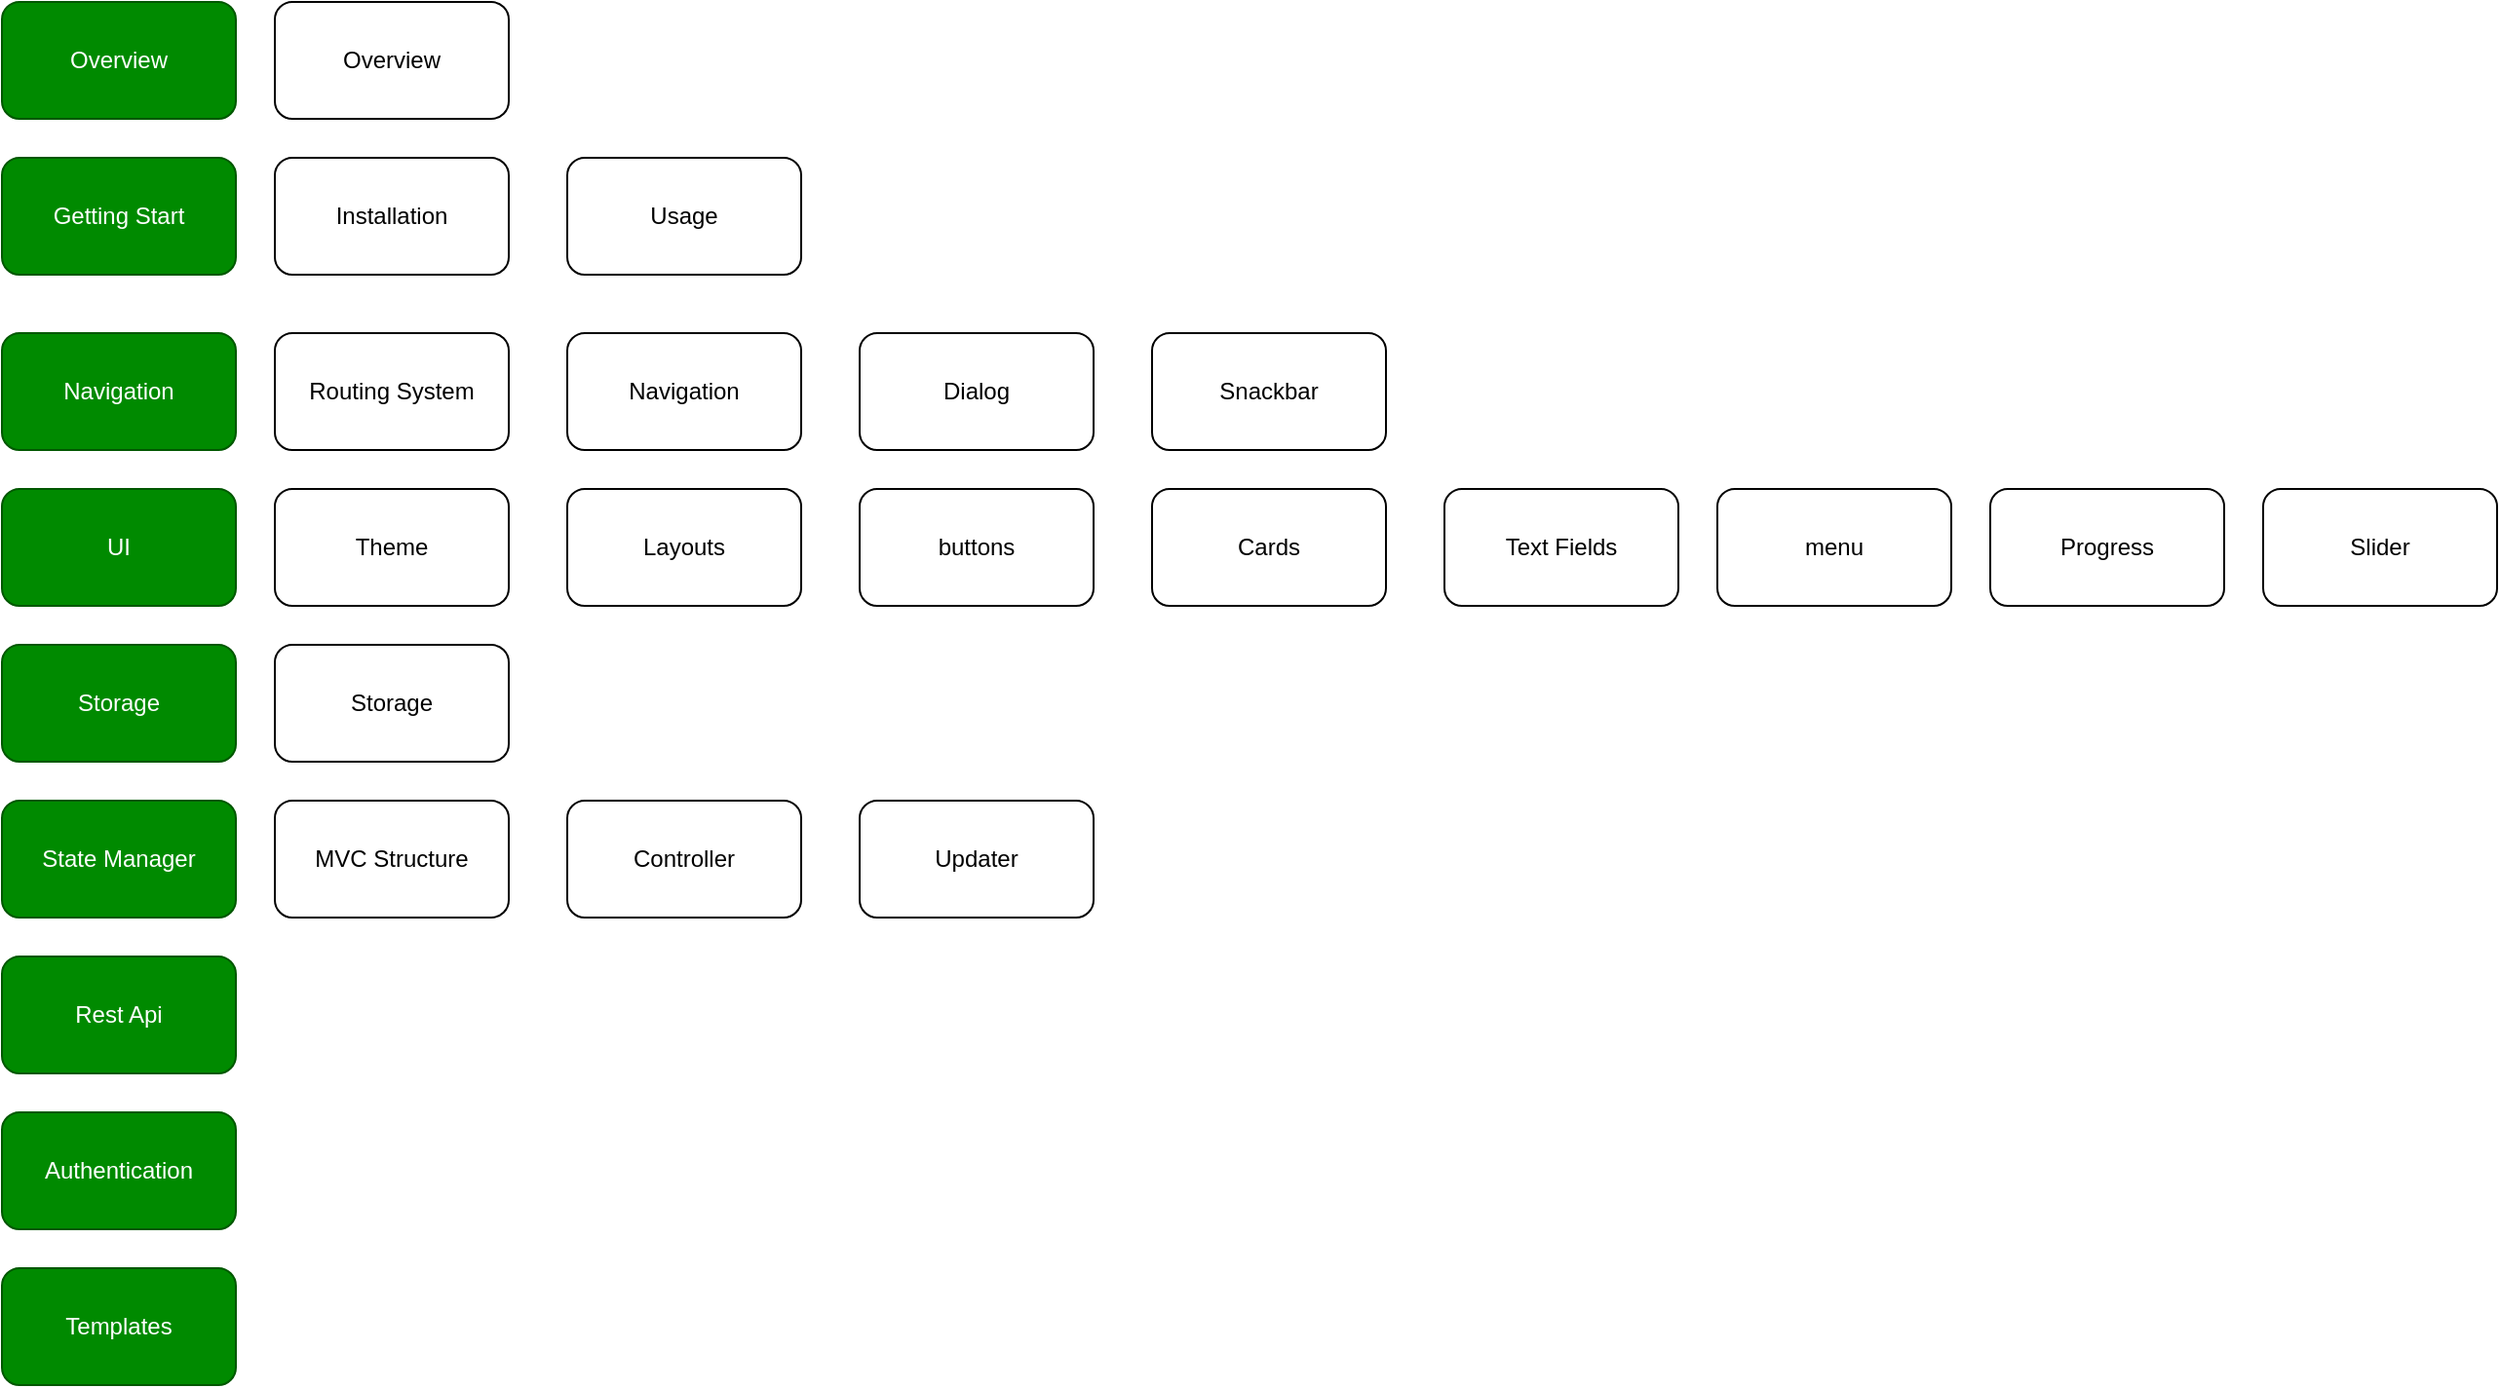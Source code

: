 <mxfile>
    <diagram id="cromOe530kzngJrkywbv" name="Fatima">
        <mxGraphModel dx="541" dy="501" grid="1" gridSize="10" guides="1" tooltips="1" connect="1" arrows="1" fold="1" page="1" pageScale="1" pageWidth="850" pageHeight="1100" math="0" shadow="0">
            <root>
                <mxCell id="0"/>
                <mxCell id="1" parent="0"/>
                <mxCell id="9TP8QGbZfTfuBhrNNVxX-1" value="UI" style="rounded=1;whiteSpace=wrap;html=1;fillColor=#008a00;fontColor=#ffffff;strokeColor=#005700;" parent="1" vertex="1">
                    <mxGeometry x="40" y="290" width="120" height="60" as="geometry"/>
                </mxCell>
                <mxCell id="9TP8QGbZfTfuBhrNNVxX-2" value="Storage" style="rounded=1;whiteSpace=wrap;html=1;fillColor=#008a00;fontColor=#ffffff;strokeColor=#005700;" parent="1" vertex="1">
                    <mxGeometry x="40" y="370" width="120" height="60" as="geometry"/>
                </mxCell>
                <mxCell id="9TP8QGbZfTfuBhrNNVxX-3" value="State Manager" style="rounded=1;whiteSpace=wrap;html=1;fillColor=#008a00;fontColor=#ffffff;strokeColor=#005700;" parent="1" vertex="1">
                    <mxGeometry x="40" y="450" width="120" height="60" as="geometry"/>
                </mxCell>
                <mxCell id="2" value="Getting Start" style="rounded=1;whiteSpace=wrap;html=1;fillColor=#008a00;fontColor=#ffffff;strokeColor=#005700;" parent="1" vertex="1">
                    <mxGeometry x="40" y="120" width="120" height="60" as="geometry"/>
                </mxCell>
                <mxCell id="3" value="Overview" style="rounded=1;whiteSpace=wrap;html=1;fillColor=#008a00;fontColor=#ffffff;strokeColor=#005700;" parent="1" vertex="1">
                    <mxGeometry x="40" y="40" width="120" height="60" as="geometry"/>
                </mxCell>
                <mxCell id="4" value="Templates" style="rounded=1;whiteSpace=wrap;html=1;fillColor=#008a00;fontColor=#ffffff;strokeColor=#005700;" parent="1" vertex="1">
                    <mxGeometry x="40" y="690" width="120" height="60" as="geometry"/>
                </mxCell>
                <mxCell id="5" value="Installation" style="rounded=1;whiteSpace=wrap;html=1;" parent="1" vertex="1">
                    <mxGeometry x="180" y="120" width="120" height="60" as="geometry"/>
                </mxCell>
                <mxCell id="6" value="Usage" style="rounded=1;whiteSpace=wrap;html=1;" parent="1" vertex="1">
                    <mxGeometry x="330" y="120" width="120" height="60" as="geometry"/>
                </mxCell>
                <mxCell id="7" value="Theme" style="rounded=1;whiteSpace=wrap;html=1;" parent="1" vertex="1">
                    <mxGeometry x="180" y="290" width="120" height="60" as="geometry"/>
                </mxCell>
                <mxCell id="8" value="Layouts" style="rounded=1;whiteSpace=wrap;html=1;" parent="1" vertex="1">
                    <mxGeometry x="330" y="290" width="120" height="60" as="geometry"/>
                </mxCell>
                <mxCell id="9" value="buttons" style="rounded=1;whiteSpace=wrap;html=1;" parent="1" vertex="1">
                    <mxGeometry x="480" y="290" width="120" height="60" as="geometry"/>
                </mxCell>
                <mxCell id="10" value="Storage" style="rounded=1;whiteSpace=wrap;html=1;" parent="1" vertex="1">
                    <mxGeometry x="180" y="370" width="120" height="60" as="geometry"/>
                </mxCell>
                <mxCell id="11" value="Overview" style="rounded=1;whiteSpace=wrap;html=1;" parent="1" vertex="1">
                    <mxGeometry x="180" y="40" width="120" height="60" as="geometry"/>
                </mxCell>
                <mxCell id="12" value="MVC Structure" style="rounded=1;whiteSpace=wrap;html=1;" parent="1" vertex="1">
                    <mxGeometry x="180" y="450" width="120" height="60" as="geometry"/>
                </mxCell>
                <mxCell id="13" value="Controller" style="rounded=1;whiteSpace=wrap;html=1;" parent="1" vertex="1">
                    <mxGeometry x="330" y="450" width="120" height="60" as="geometry"/>
                </mxCell>
                <mxCell id="14" value="Updater" style="rounded=1;whiteSpace=wrap;html=1;" parent="1" vertex="1">
                    <mxGeometry x="480" y="450" width="120" height="60" as="geometry"/>
                </mxCell>
                <mxCell id="15" value="Cards" style="rounded=1;whiteSpace=wrap;html=1;" parent="1" vertex="1">
                    <mxGeometry x="630" y="290" width="120" height="60" as="geometry"/>
                </mxCell>
                <mxCell id="16" value="Text Fields" style="rounded=1;whiteSpace=wrap;html=1;" parent="1" vertex="1">
                    <mxGeometry x="780" y="290" width="120" height="60" as="geometry"/>
                </mxCell>
                <mxCell id="17" value="menu" style="rounded=1;whiteSpace=wrap;html=1;" parent="1" vertex="1">
                    <mxGeometry x="920" y="290" width="120" height="60" as="geometry"/>
                </mxCell>
                <mxCell id="18" value="Navigation" style="rounded=1;whiteSpace=wrap;html=1;fillColor=#008a00;fontColor=#ffffff;strokeColor=#005700;" parent="1" vertex="1">
                    <mxGeometry x="40" y="210" width="120" height="60" as="geometry"/>
                </mxCell>
                <mxCell id="20" value="Routing System" style="rounded=1;whiteSpace=wrap;html=1;" parent="1" vertex="1">
                    <mxGeometry x="180" y="210" width="120" height="60" as="geometry"/>
                </mxCell>
                <mxCell id="21" value="Navigation" style="rounded=1;whiteSpace=wrap;html=1;" parent="1" vertex="1">
                    <mxGeometry x="330" y="210" width="120" height="60" as="geometry"/>
                </mxCell>
                <mxCell id="22" value="Dialog" style="rounded=1;whiteSpace=wrap;html=1;" parent="1" vertex="1">
                    <mxGeometry x="480" y="210" width="120" height="60" as="geometry"/>
                </mxCell>
                <mxCell id="23" value="Snackbar" style="rounded=1;whiteSpace=wrap;html=1;" parent="1" vertex="1">
                    <mxGeometry x="630" y="210" width="120" height="60" as="geometry"/>
                </mxCell>
                <mxCell id="24" value="Progress" style="rounded=1;whiteSpace=wrap;html=1;" parent="1" vertex="1">
                    <mxGeometry x="1060" y="290" width="120" height="60" as="geometry"/>
                </mxCell>
                <mxCell id="25" value="Slider" style="rounded=1;whiteSpace=wrap;html=1;" parent="1" vertex="1">
                    <mxGeometry x="1200" y="290" width="120" height="60" as="geometry"/>
                </mxCell>
                <mxCell id="26" value="Authentication" style="rounded=1;whiteSpace=wrap;html=1;fillColor=#008a00;fontColor=#ffffff;strokeColor=#005700;" parent="1" vertex="1">
                    <mxGeometry x="40" y="610" width="120" height="60" as="geometry"/>
                </mxCell>
                <mxCell id="27" value="Rest Api" style="rounded=1;whiteSpace=wrap;html=1;fillColor=#008a00;fontColor=#ffffff;strokeColor=#005700;" parent="1" vertex="1">
                    <mxGeometry x="40" y="530" width="120" height="60" as="geometry"/>
                </mxCell>
            </root>
        </mxGraphModel>
    </diagram>
    <diagram id="JDmBkoNPdhh8NNust8FW" name="UI">
        <mxGraphModel dx="541" dy="501" grid="1" gridSize="10" guides="1" tooltips="1" connect="1" arrows="1" fold="1" page="1" pageScale="1" pageWidth="850" pageHeight="1100" math="0" shadow="0">
            <root>
                <mxCell id="2yOBo8wWDJelunkd2UHj-0"/>
                <mxCell id="2yOBo8wWDJelunkd2UHj-1" parent="2yOBo8wWDJelunkd2UHj-0"/>
                <mxCell id="LuO4HicZ5QSEHA-fj_Mi-0" value="Buttons" style="swimlane;fontStyle=0;childLayout=stackLayout;horizontal=1;startSize=30;horizontalStack=0;resizeParent=1;resizeParentMax=0;resizeLast=0;collapsible=1;marginBottom=0;fillColor=#1ba1e2;fontColor=#ffffff;strokeColor=#006EAF;" parent="2yOBo8wWDJelunkd2UHj-1" vertex="1">
                    <mxGeometry x="40" y="40" width="140" height="180" as="geometry"/>
                </mxCell>
                <mxCell id="LuO4HicZ5QSEHA-fj_Mi-1" value="Contained" style="text;strokeColor=none;fillColor=none;align=left;verticalAlign=middle;spacingLeft=4;spacingRight=4;overflow=hidden;points=[[0,0.5],[1,0.5]];portConstraint=eastwest;rotatable=0;" parent="LuO4HicZ5QSEHA-fj_Mi-0" vertex="1">
                    <mxGeometry y="30" width="140" height="30" as="geometry"/>
                </mxCell>
                <mxCell id="LuO4HicZ5QSEHA-fj_Mi-2" value="Glass" style="text;strokeColor=none;fillColor=none;align=left;verticalAlign=middle;spacingLeft=4;spacingRight=4;overflow=hidden;points=[[0,0.5],[1,0.5]];portConstraint=eastwest;rotatable=0;" parent="LuO4HicZ5QSEHA-fj_Mi-0" vertex="1">
                    <mxGeometry y="60" width="140" height="30" as="geometry"/>
                </mxCell>
                <mxCell id="LuO4HicZ5QSEHA-fj_Mi-3" value="Outlined" style="text;strokeColor=none;fillColor=none;align=left;verticalAlign=middle;spacingLeft=4;spacingRight=4;overflow=hidden;points=[[0,0.5],[1,0.5]];portConstraint=eastwest;rotatable=0;" parent="LuO4HicZ5QSEHA-fj_Mi-0" vertex="1">
                    <mxGeometry y="90" width="140" height="30" as="geometry"/>
                </mxCell>
                <mxCell id="LuO4HicZ5QSEHA-fj_Mi-4" value="text" style="text;strokeColor=none;fillColor=none;align=left;verticalAlign=middle;spacingLeft=4;spacingRight=4;overflow=hidden;points=[[0,0.5],[1,0.5]];portConstraint=eastwest;rotatable=0;" parent="LuO4HicZ5QSEHA-fj_Mi-0" vertex="1">
                    <mxGeometry y="120" width="140" height="30" as="geometry"/>
                </mxCell>
                <mxCell id="LuO4HicZ5QSEHA-fj_Mi-5" value="gradient" style="text;strokeColor=none;fillColor=none;align=left;verticalAlign=middle;spacingLeft=4;spacingRight=4;overflow=hidden;points=[[0,0.5],[1,0.5]];portConstraint=eastwest;rotatable=0;" parent="LuO4HicZ5QSEHA-fj_Mi-0" vertex="1">
                    <mxGeometry y="150" width="140" height="30" as="geometry"/>
                </mxCell>
                <mxCell id="LuO4HicZ5QSEHA-fj_Mi-6" value="Cards" style="swimlane;fontStyle=0;childLayout=stackLayout;horizontal=1;startSize=30;horizontalStack=0;resizeParent=1;resizeParentMax=0;resizeLast=0;collapsible=1;marginBottom=0;" parent="2yOBo8wWDJelunkd2UHj-1" vertex="1">
                    <mxGeometry x="200" y="40" width="140" height="180" as="geometry"/>
                </mxCell>
                <mxCell id="LuO4HicZ5QSEHA-fj_Mi-7" value="Contained" style="text;strokeColor=none;fillColor=none;align=left;verticalAlign=middle;spacingLeft=4;spacingRight=4;overflow=hidden;points=[[0,0.5],[1,0.5]];portConstraint=eastwest;rotatable=0;" parent="LuO4HicZ5QSEHA-fj_Mi-6" vertex="1">
                    <mxGeometry y="30" width="140" height="30" as="geometry"/>
                </mxCell>
                <mxCell id="LuO4HicZ5QSEHA-fj_Mi-8" value="Glass" style="text;strokeColor=none;fillColor=none;align=left;verticalAlign=middle;spacingLeft=4;spacingRight=4;overflow=hidden;points=[[0,0.5],[1,0.5]];portConstraint=eastwest;rotatable=0;" parent="LuO4HicZ5QSEHA-fj_Mi-6" vertex="1">
                    <mxGeometry y="60" width="140" height="30" as="geometry"/>
                </mxCell>
                <mxCell id="LuO4HicZ5QSEHA-fj_Mi-9" value="Outlined" style="text;strokeColor=none;fillColor=none;align=left;verticalAlign=middle;spacingLeft=4;spacingRight=4;overflow=hidden;points=[[0,0.5],[1,0.5]];portConstraint=eastwest;rotatable=0;" parent="LuO4HicZ5QSEHA-fj_Mi-6" vertex="1">
                    <mxGeometry y="90" width="140" height="30" as="geometry"/>
                </mxCell>
                <mxCell id="LuO4HicZ5QSEHA-fj_Mi-10" value="text" style="text;strokeColor=none;fillColor=none;align=left;verticalAlign=middle;spacingLeft=4;spacingRight=4;overflow=hidden;points=[[0,0.5],[1,0.5]];portConstraint=eastwest;rotatable=0;" parent="LuO4HicZ5QSEHA-fj_Mi-6" vertex="1">
                    <mxGeometry y="120" width="140" height="30" as="geometry"/>
                </mxCell>
                <mxCell id="LuO4HicZ5QSEHA-fj_Mi-11" value="gradient" style="text;strokeColor=none;fillColor=none;align=left;verticalAlign=middle;spacingLeft=4;spacingRight=4;overflow=hidden;points=[[0,0.5],[1,0.5]];portConstraint=eastwest;rotatable=0;" parent="LuO4HicZ5QSEHA-fj_Mi-6" vertex="1">
                    <mxGeometry y="150" width="140" height="30" as="geometry"/>
                </mxCell>
                <mxCell id="LuO4HicZ5QSEHA-fj_Mi-12" value="TextFields" style="swimlane;fontStyle=0;childLayout=stackLayout;horizontal=1;startSize=30;horizontalStack=0;resizeParent=1;resizeParentMax=0;resizeLast=0;collapsible=1;marginBottom=0;" parent="2yOBo8wWDJelunkd2UHj-1" vertex="1">
                    <mxGeometry x="360" y="40" width="140" height="180" as="geometry"/>
                </mxCell>
                <mxCell id="LuO4HicZ5QSEHA-fj_Mi-13" value="Contained" style="text;strokeColor=none;fillColor=none;align=left;verticalAlign=middle;spacingLeft=4;spacingRight=4;overflow=hidden;points=[[0,0.5],[1,0.5]];portConstraint=eastwest;rotatable=0;" parent="LuO4HicZ5QSEHA-fj_Mi-12" vertex="1">
                    <mxGeometry y="30" width="140" height="30" as="geometry"/>
                </mxCell>
                <mxCell id="LuO4HicZ5QSEHA-fj_Mi-14" value="Glass" style="text;strokeColor=none;fillColor=none;align=left;verticalAlign=middle;spacingLeft=4;spacingRight=4;overflow=hidden;points=[[0,0.5],[1,0.5]];portConstraint=eastwest;rotatable=0;" parent="LuO4HicZ5QSEHA-fj_Mi-12" vertex="1">
                    <mxGeometry y="60" width="140" height="30" as="geometry"/>
                </mxCell>
                <mxCell id="LuO4HicZ5QSEHA-fj_Mi-15" value="Outlined" style="text;strokeColor=none;fillColor=none;align=left;verticalAlign=middle;spacingLeft=4;spacingRight=4;overflow=hidden;points=[[0,0.5],[1,0.5]];portConstraint=eastwest;rotatable=0;" parent="LuO4HicZ5QSEHA-fj_Mi-12" vertex="1">
                    <mxGeometry y="90" width="140" height="30" as="geometry"/>
                </mxCell>
                <mxCell id="LuO4HicZ5QSEHA-fj_Mi-16" value="text" style="text;strokeColor=none;fillColor=none;align=left;verticalAlign=middle;spacingLeft=4;spacingRight=4;overflow=hidden;points=[[0,0.5],[1,0.5]];portConstraint=eastwest;rotatable=0;" parent="LuO4HicZ5QSEHA-fj_Mi-12" vertex="1">
                    <mxGeometry y="120" width="140" height="30" as="geometry"/>
                </mxCell>
                <mxCell id="LuO4HicZ5QSEHA-fj_Mi-17" value="gradient" style="text;strokeColor=none;fillColor=none;align=left;verticalAlign=middle;spacingLeft=4;spacingRight=4;overflow=hidden;points=[[0,0.5],[1,0.5]];portConstraint=eastwest;rotatable=0;" parent="LuO4HicZ5QSEHA-fj_Mi-12" vertex="1">
                    <mxGeometry y="150" width="140" height="30" as="geometry"/>
                </mxCell>
                <mxCell id="LuO4HicZ5QSEHA-fj_Mi-18" value="Progress" style="swimlane;fontStyle=0;childLayout=stackLayout;horizontal=1;startSize=30;horizontalStack=0;resizeParent=1;resizeParentMax=0;resizeLast=0;collapsible=1;marginBottom=0;" parent="2yOBo8wWDJelunkd2UHj-1" vertex="1">
                    <mxGeometry x="520" y="40" width="140" height="90" as="geometry"/>
                </mxCell>
                <mxCell id="LuO4HicZ5QSEHA-fj_Mi-19" value="linear" style="text;strokeColor=none;fillColor=none;align=left;verticalAlign=middle;spacingLeft=4;spacingRight=4;overflow=hidden;points=[[0,0.5],[1,0.5]];portConstraint=eastwest;rotatable=0;" parent="LuO4HicZ5QSEHA-fj_Mi-18" vertex="1">
                    <mxGeometry y="30" width="140" height="30" as="geometry"/>
                </mxCell>
                <mxCell id="LuO4HicZ5QSEHA-fj_Mi-20" value="circular" style="text;strokeColor=none;fillColor=none;align=left;verticalAlign=middle;spacingLeft=4;spacingRight=4;overflow=hidden;points=[[0,0.5],[1,0.5]];portConstraint=eastwest;rotatable=0;" parent="LuO4HicZ5QSEHA-fj_Mi-18" vertex="1">
                    <mxGeometry y="60" width="140" height="30" as="geometry"/>
                </mxCell>
                <mxCell id="LuO4HicZ5QSEHA-fj_Mi-21" value="Dialogs" style="swimlane;fontStyle=0;childLayout=stackLayout;horizontal=1;startSize=30;horizontalStack=0;resizeParent=1;resizeParentMax=0;resizeLast=0;collapsible=1;marginBottom=0;" parent="2yOBo8wWDJelunkd2UHj-1" vertex="1">
                    <mxGeometry x="680" y="40" width="140" height="210" as="geometry"/>
                </mxCell>
                <mxCell id="LuO4HicZ5QSEHA-fj_Mi-22" value="BaseDialog" style="text;strokeColor=none;fillColor=none;align=left;verticalAlign=middle;spacingLeft=4;spacingRight=4;overflow=hidden;points=[[0,0.5],[1,0.5]];portConstraint=eastwest;rotatable=0;" parent="LuO4HicZ5QSEHA-fj_Mi-21" vertex="1">
                    <mxGeometry y="30" width="140" height="30" as="geometry"/>
                </mxCell>
                <mxCell id="LuO4HicZ5QSEHA-fj_Mi-23" value="ConfirmDialog" style="text;strokeColor=none;fillColor=none;align=left;verticalAlign=middle;spacingLeft=4;spacingRight=4;overflow=hidden;points=[[0,0.5],[1,0.5]];portConstraint=eastwest;rotatable=0;" parent="LuO4HicZ5QSEHA-fj_Mi-21" vertex="1">
                    <mxGeometry y="60" width="140" height="30" as="geometry"/>
                </mxCell>
                <mxCell id="LuO4HicZ5QSEHA-fj_Mi-24" value="SelectDialog" style="text;strokeColor=none;fillColor=none;align=left;verticalAlign=middle;spacingLeft=4;spacingRight=4;overflow=hidden;points=[[0,0.5],[1,0.5]];portConstraint=eastwest;rotatable=0;" parent="LuO4HicZ5QSEHA-fj_Mi-21" vertex="1">
                    <mxGeometry y="90" width="140" height="30" as="geometry"/>
                </mxCell>
                <mxCell id="LuO4HicZ5QSEHA-fj_Mi-25" value="RenameDialog" style="text;strokeColor=none;fillColor=none;align=left;verticalAlign=middle;spacingLeft=4;spacingRight=4;overflow=hidden;points=[[0,0.5],[1,0.5]];portConstraint=eastwest;rotatable=0;" parent="LuO4HicZ5QSEHA-fj_Mi-21" vertex="1">
                    <mxGeometry y="120" width="140" height="30" as="geometry"/>
                </mxCell>
                <mxCell id="LuO4HicZ5QSEHA-fj_Mi-26" value="DateTimeDialog" style="text;strokeColor=none;fillColor=none;align=left;verticalAlign=middle;spacingLeft=4;spacingRight=4;overflow=hidden;points=[[0,0.5],[1,0.5]];portConstraint=eastwest;rotatable=0;" parent="LuO4HicZ5QSEHA-fj_Mi-21" vertex="1">
                    <mxGeometry y="150" width="140" height="30" as="geometry"/>
                </mxCell>
                <mxCell id="LuO4HicZ5QSEHA-fj_Mi-27" value="DateTimeDialog" style="text;strokeColor=none;fillColor=none;align=left;verticalAlign=middle;spacingLeft=4;spacingRight=4;overflow=hidden;points=[[0,0.5],[1,0.5]];portConstraint=eastwest;rotatable=0;" parent="LuO4HicZ5QSEHA-fj_Mi-21" vertex="1">
                    <mxGeometry y="180" width="140" height="30" as="geometry"/>
                </mxCell>
                <mxCell id="LuO4HicZ5QSEHA-fj_Mi-28" value="Snackbars" style="swimlane;fontStyle=0;childLayout=stackLayout;horizontal=1;startSize=30;horizontalStack=0;resizeParent=1;resizeParentMax=0;resizeLast=0;collapsible=1;marginBottom=0;" parent="2yOBo8wWDJelunkd2UHj-1" vertex="1">
                    <mxGeometry x="40" y="280" width="140" height="180" as="geometry"/>
                </mxCell>
                <mxCell id="LuO4HicZ5QSEHA-fj_Mi-29" value="Contained" style="text;strokeColor=none;fillColor=none;align=left;verticalAlign=middle;spacingLeft=4;spacingRight=4;overflow=hidden;points=[[0,0.5],[1,0.5]];portConstraint=eastwest;rotatable=0;" parent="LuO4HicZ5QSEHA-fj_Mi-28" vertex="1">
                    <mxGeometry y="30" width="140" height="30" as="geometry"/>
                </mxCell>
                <mxCell id="LuO4HicZ5QSEHA-fj_Mi-30" value="Glass" style="text;strokeColor=none;fillColor=none;align=left;verticalAlign=middle;spacingLeft=4;spacingRight=4;overflow=hidden;points=[[0,0.5],[1,0.5]];portConstraint=eastwest;rotatable=0;" parent="LuO4HicZ5QSEHA-fj_Mi-28" vertex="1">
                    <mxGeometry y="60" width="140" height="30" as="geometry"/>
                </mxCell>
                <mxCell id="LuO4HicZ5QSEHA-fj_Mi-31" value="Outlined" style="text;strokeColor=none;fillColor=none;align=left;verticalAlign=middle;spacingLeft=4;spacingRight=4;overflow=hidden;points=[[0,0.5],[1,0.5]];portConstraint=eastwest;rotatable=0;" parent="LuO4HicZ5QSEHA-fj_Mi-28" vertex="1">
                    <mxGeometry y="90" width="140" height="30" as="geometry"/>
                </mxCell>
                <mxCell id="LuO4HicZ5QSEHA-fj_Mi-32" value="text" style="text;strokeColor=none;fillColor=none;align=left;verticalAlign=middle;spacingLeft=4;spacingRight=4;overflow=hidden;points=[[0,0.5],[1,0.5]];portConstraint=eastwest;rotatable=0;" parent="LuO4HicZ5QSEHA-fj_Mi-28" vertex="1">
                    <mxGeometry y="120" width="140" height="30" as="geometry"/>
                </mxCell>
                <mxCell id="LuO4HicZ5QSEHA-fj_Mi-33" value="gradient" style="text;strokeColor=none;fillColor=none;align=left;verticalAlign=middle;spacingLeft=4;spacingRight=4;overflow=hidden;points=[[0,0.5],[1,0.5]];portConstraint=eastwest;rotatable=0;" parent="LuO4HicZ5QSEHA-fj_Mi-28" vertex="1">
                    <mxGeometry y="150" width="140" height="30" as="geometry"/>
                </mxCell>
                <mxCell id="gXM-zaPGvFn2DpO91tf6-0" value="Layouts" style="swimlane;fontStyle=0;childLayout=stackLayout;horizontal=1;startSize=30;horizontalStack=0;resizeParent=1;resizeParentMax=0;resizeLast=0;collapsible=1;marginBottom=0;" vertex="1" parent="2yOBo8wWDJelunkd2UHj-1">
                    <mxGeometry x="200" y="280" width="140" height="210" as="geometry"/>
                </mxCell>
                <mxCell id="LuO4HicZ5QSEHA-fj_Mi-37" value="Appbar" style="text;strokeColor=none;fillColor=none;align=left;verticalAlign=middle;spacingLeft=4;spacingRight=4;overflow=hidden;points=[[0,0.5],[1,0.5]];portConstraint=eastwest;rotatable=0;" parent="gXM-zaPGvFn2DpO91tf6-0" vertex="1">
                    <mxGeometry y="30" width="140" height="30" as="geometry"/>
                </mxCell>
                <mxCell id="LuO4HicZ5QSEHA-fj_Mi-36" value="TabView" style="text;strokeColor=none;fillColor=none;align=left;verticalAlign=middle;spacingLeft=4;spacingRight=4;overflow=hidden;points=[[0,0.5],[1,0.5]];portConstraint=eastwest;rotatable=0;" parent="gXM-zaPGvFn2DpO91tf6-0" vertex="1">
                    <mxGeometry y="60" width="140" height="30" as="geometry"/>
                </mxCell>
                <mxCell id="LuO4HicZ5QSEHA-fj_Mi-39" value="PaginationView" style="text;strokeColor=none;fillColor=none;align=left;verticalAlign=middle;spacingLeft=4;spacingRight=4;overflow=hidden;points=[[0,0.5],[1,0.5]];portConstraint=eastwest;rotatable=0;" parent="gXM-zaPGvFn2DpO91tf6-0" vertex="1">
                    <mxGeometry y="90" width="140" height="30" as="geometry"/>
                </mxCell>
                <mxCell id="LuO4HicZ5QSEHA-fj_Mi-35" value="Accordion" style="text;strokeColor=none;fillColor=none;align=left;verticalAlign=middle;spacingLeft=4;spacingRight=4;overflow=hidden;points=[[0,0.5],[1,0.5]];portConstraint=eastwest;rotatable=0;" parent="gXM-zaPGvFn2DpO91tf6-0" vertex="1">
                    <mxGeometry y="120" width="140" height="30" as="geometry"/>
                </mxCell>
                <mxCell id="gXM-zaPGvFn2DpO91tf6-1" value="ResponsiveScaffold" style="text;strokeColor=none;fillColor=none;align=left;verticalAlign=middle;spacingLeft=4;spacingRight=4;overflow=hidden;points=[[0,0.5],[1,0.5]];portConstraint=eastwest;rotatable=0;" vertex="1" parent="gXM-zaPGvFn2DpO91tf6-0">
                    <mxGeometry y="150" width="140" height="30" as="geometry"/>
                </mxCell>
                <mxCell id="gXM-zaPGvFn2DpO91tf6-2" value="BottomNavigationView" style="text;strokeColor=none;fillColor=none;align=left;verticalAlign=middle;spacingLeft=4;spacingRight=4;overflow=hidden;points=[[0,0.5],[1,0.5]];portConstraint=eastwest;rotatable=0;" vertex="1" parent="gXM-zaPGvFn2DpO91tf6-0">
                    <mxGeometry y="180" width="140" height="30" as="geometry"/>
                </mxCell>
                <mxCell id="gXM-zaPGvFn2DpO91tf6-7" value="Menu" style="swimlane;fontStyle=0;childLayout=stackLayout;horizontal=1;startSize=30;horizontalStack=0;resizeParent=1;resizeParentMax=0;resizeLast=0;collapsible=1;marginBottom=0;" vertex="1" parent="2yOBo8wWDJelunkd2UHj-1">
                    <mxGeometry x="360" y="280" width="140" height="150" as="geometry"/>
                </mxCell>
                <mxCell id="gXM-zaPGvFn2DpO91tf6-8" value="Menu" style="text;strokeColor=none;fillColor=none;align=left;verticalAlign=middle;spacingLeft=4;spacingRight=4;overflow=hidden;points=[[0,0.5],[1,0.5]];portConstraint=eastwest;rotatable=0;" vertex="1" parent="gXM-zaPGvFn2DpO91tf6-7">
                    <mxGeometry y="30" width="140" height="30" as="geometry"/>
                </mxCell>
                <mxCell id="gXM-zaPGvFn2DpO91tf6-9" value="Menu Item" style="text;strokeColor=none;fillColor=none;align=left;verticalAlign=middle;spacingLeft=4;spacingRight=4;overflow=hidden;points=[[0,0.5],[1,0.5]];portConstraint=eastwest;rotatable=0;" vertex="1" parent="gXM-zaPGvFn2DpO91tf6-7">
                    <mxGeometry y="60" width="140" height="30" as="geometry"/>
                </mxCell>
                <mxCell id="LuO4HicZ5QSEHA-fj_Mi-40" value="Dropdown" style="text;strokeColor=none;fillColor=none;align=left;verticalAlign=middle;spacingLeft=4;spacingRight=4;overflow=hidden;points=[[0,0.5],[1,0.5]];portConstraint=eastwest;rotatable=0;" parent="gXM-zaPGvFn2DpO91tf6-7" vertex="1">
                    <mxGeometry y="90" width="140" height="30" as="geometry"/>
                </mxCell>
                <mxCell id="gXM-zaPGvFn2DpO91tf6-10" value="PopupMenu" style="text;strokeColor=none;fillColor=none;align=left;verticalAlign=middle;spacingLeft=4;spacingRight=4;overflow=hidden;points=[[0,0.5],[1,0.5]];portConstraint=eastwest;rotatable=0;" vertex="1" parent="gXM-zaPGvFn2DpO91tf6-7">
                    <mxGeometry y="120" width="140" height="30" as="geometry"/>
                </mxCell>
                <mxCell id="ZgASAOMpiUjmjTIK4aU9-0" value="Slider" style="swimlane;fontStyle=0;childLayout=stackLayout;horizontal=1;startSize=30;horizontalStack=0;resizeParent=1;resizeParentMax=0;resizeLast=0;collapsible=1;marginBottom=0;" vertex="1" parent="2yOBo8wWDJelunkd2UHj-1">
                    <mxGeometry x="520" y="160" width="140" height="90" as="geometry"/>
                </mxCell>
                <mxCell id="ZgASAOMpiUjmjTIK4aU9-1" value="linear" style="text;strokeColor=none;fillColor=none;align=left;verticalAlign=middle;spacingLeft=4;spacingRight=4;overflow=hidden;points=[[0,0.5],[1,0.5]];portConstraint=eastwest;rotatable=0;" vertex="1" parent="ZgASAOMpiUjmjTIK4aU9-0">
                    <mxGeometry y="30" width="140" height="30" as="geometry"/>
                </mxCell>
                <mxCell id="ZgASAOMpiUjmjTIK4aU9-2" value="circular" style="text;strokeColor=none;fillColor=none;align=left;verticalAlign=middle;spacingLeft=4;spacingRight=4;overflow=hidden;points=[[0,0.5],[1,0.5]];portConstraint=eastwest;rotatable=0;" vertex="1" parent="ZgASAOMpiUjmjTIK4aU9-0">
                    <mxGeometry y="60" width="140" height="30" as="geometry"/>
                </mxCell>
                <mxCell id="ZgASAOMpiUjmjTIK4aU9-3" value="Image" style="swimlane;fontStyle=0;childLayout=stackLayout;horizontal=1;startSize=30;horizontalStack=0;resizeParent=1;resizeParentMax=0;resizeLast=0;collapsible=1;marginBottom=0;" vertex="1" parent="2yOBo8wWDJelunkd2UHj-1">
                    <mxGeometry x="520" y="280" width="140" height="60" as="geometry"/>
                </mxCell>
                <mxCell id="ZgASAOMpiUjmjTIK4aU9-4" value="Image" style="text;strokeColor=none;fillColor=none;align=left;verticalAlign=middle;spacingLeft=4;spacingRight=4;overflow=hidden;points=[[0,0.5],[1,0.5]];portConstraint=eastwest;rotatable=0;" vertex="1" parent="ZgASAOMpiUjmjTIK4aU9-3">
                    <mxGeometry y="30" width="140" height="30" as="geometry"/>
                </mxCell>
                <mxCell id="ZgASAOMpiUjmjTIK4aU9-6" value="Icons" style="swimlane;fontStyle=0;childLayout=stackLayout;horizontal=1;startSize=30;horizontalStack=0;resizeParent=1;resizeParentMax=0;resizeLast=0;collapsible=1;marginBottom=0;" vertex="1" parent="2yOBo8wWDJelunkd2UHj-1">
                    <mxGeometry x="680" y="280" width="140" height="60" as="geometry"/>
                </mxCell>
                <mxCell id="ZgASAOMpiUjmjTIK4aU9-7" value="Image" style="text;strokeColor=none;fillColor=none;align=left;verticalAlign=middle;spacingLeft=4;spacingRight=4;overflow=hidden;points=[[0,0.5],[1,0.5]];portConstraint=eastwest;rotatable=0;" vertex="1" parent="ZgASAOMpiUjmjTIK4aU9-6">
                    <mxGeometry y="30" width="140" height="30" as="geometry"/>
                </mxCell>
            </root>
        </mxGraphModel>
    </diagram>
    <diagram id="Xzjp9m8eEDblPftzr804" name="Page-4">
        <mxGraphModel dx="526" dy="288" grid="1" gridSize="10" guides="1" tooltips="1" connect="1" arrows="1" fold="1" page="1" pageScale="1" pageWidth="850" pageHeight="1100" math="0" shadow="0">
            <root>
                <mxCell id="AcsXmXlkhHTQ-6qYqUCU-0"/>
                <mxCell id="AcsXmXlkhHTQ-6qYqUCU-1" parent="AcsXmXlkhHTQ-6qYqUCU-0"/>
            </root>
        </mxGraphModel>
    </diagram>
</mxfile>